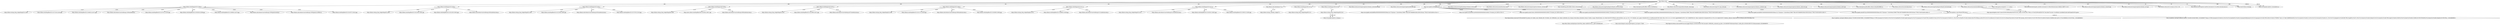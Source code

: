 digraph G {
"https://illinois.edu/blog/pc/6231/1000.js" -> "https://illinois.edu/ga_blog_widget/blog/6231/1000" [label="215:9"];
"https://illinois.edu/blog/pc/6231/404.js" -> "https://illinois.edu/ga_blog_widget/blog/6231/404" [label="236:9"];
"https://illinois.edu/blog/pc/6231/405.js" -> "https://illinois.edu/ga_blog_widget/blog/6231/405" [label="233:9"];
"https://illinois.edu/blog/pc/6367/406.js" -> "https://illinois.edu/ga_blog_widget/blog/6367/406" [label="231:9"];
"https://illinois.edu/blog/pc/6231/407.js" -> "https://illinois.edu/ga_blog_widget/blog/6231/407" [label="233:9"];
"https://illinois.edu/blog/pc/6231/408.js" -> "https://illinois.edu/ga_blog_widget/blog/6231/408" [label="233:9"];
"https://illinois.edu/blog/pc/6231/411.js" -> "https://illinois.edu/ga_blog_widget/blog/6231/411" [label="233:9"];
"https://illinois.edu/blog/pc/6231/412.js" -> "https://illinois.edu/ga_blog_widget/blog/6231/412" [label="234:9"];
"http://illinois.edu/calendar/pc/7/1.js" -> "https://illinois.edu/ga_calendar_widget/7/1" [label="113:9"];
"https://illinois.edu/blog/pc/6051/311.js" -> "https://illinois.edu/ga_blog_widget/blog/6051/311" [label="32:9"];
"https://illinois.edu/blog/pc/6052/310.js" -> "https://illinois.edu/ga_blog_widget/blog/6052/310" [label="27:9"];
"http://cdn.mplxtms.com/s/MasterTMS.min.js" -> "http://login.dotomi.com/ucm/UCMController?cli_promo_id=1&dtm_com=28&dtm_fid=101&dtm_cid=2698&dtm_user_token=null&dtmc_fpc_domain=dtm.illinois.edu&dtm_format=5&dtm_cmagic=fb4ab5&dtmc_loc=http%3A%2F%2Fillinois.edu%2F&dtm_user_ip=192.17.97.40&dtm_user_agent=Mozilla%2F5.0+%28Macintosh%3B+Intel+Mac+OS+X+10_10_5%29+AppleWebKit%2F537.36+%28KHTML%2C+like+Gecko%29+Chrome%2F52.0.2743.116+Safari%2F537.36&dtm_referrer=http%3A%2F%2Fillinois.edu%2F&tcflag=true" [label="14:77750"];
"http://login.dotomi.com/ucm/UCMController?cli_promo_id=1&dtm_com=28&dtm_fid=101&dtm_cid=2698&dtm_user_token=null&dtmc_fpc_domain=dtm.illinois.edu&dtm_format=5&dtm_cmagic=fb4ab5&dtmc_loc=http%3A%2F%2Fillinois.edu%2F&dtm_user_ip=192.17.97.40&dtm_user_agent=Mozilla%2F5.0+%28Macintosh%3B+Intel+Mac+OS+X+10_10_5%29+AppleWebKit%2F537.36+%28KHTML%2C+like+Gecko%29+Chrome%2F52.0.2743.116+Safari%2F537.36&dtm_referrer=http%3A%2F%2Fillinois.edu%2F&tcflag=true" -> "http://dtmc.illinois.edu/fpc/fpcset.html?dtm_token=AQEE02GvR_r1_AED7e4MAQELiwE" [label="23:17"];
"http://login.dotomi.com/ucm/UCMController?cli_promo_id=1&dtm_com=28&dtm_fid=101&dtm_cid=2698&dtm_user_token=null&dtmc_fpc_domain=dtm.illinois.edu&dtm_format=5&dtm_cmagic=fb4ab5&dtmc_loc=http%3A%2F%2Fillinois.edu%2F&dtm_user_ip=192.17.97.40&dtm_user_agent=Mozilla%2F5.0+%28Macintosh%3B+Intel+Mac+OS+X+10_10_5%29+AppleWebKit%2F537.36+%28KHTML%2C+like+Gecko%29+Chrome%2F52.0.2743.116+Safari%2F537.36&dtm_referrer=http%3A%2F%2Fillinois.edu%2F&tcflag=true" -> "http://cache.dtmpub.com/js/ncg6/0/optinrt_0.js?cgver=75289" [label="35:21"];
"http://login.dotomi.com/ucm/UCMController?cli_promo_id=1&dtm_com=28&dtm_fid=101&dtm_cid=2698&dtm_user_token=null&dtmc_fpc_domain=dtm.illinois.edu&dtm_format=5&dtm_cmagic=fb4ab5&dtmc_loc=http%3A%2F%2Fillinois.edu%2F&dtm_user_ip=192.17.97.40&dtm_user_agent=Mozilla%2F5.0+%28Macintosh%3B+Intel+Mac+OS+X+10_10_5%29+AppleWebKit%2F537.36+%28KHTML%2C+like+Gecko%29+Chrome%2F52.0.2743.116+Safari%2F537.36&dtm_referrer=http%3A%2F%2Fillinois.edu%2F&tcflag=true" -> "http://login-ds.dotomi.com/ucm/DMCSuccessLogger?dtmid=419504016930370813&comId=2698&dtm_command_op_date=1502466069978&formActMask=1&dtm_fid=419504016907872554&sessionid=1502466069978" [label="41:21"];
"https://illinois.edu/blog/pc/6231/404.js" -> "https://illinois.edu/blog/files/6231/542199/116581.jpg" [label="421:9"];
"https://illinois.edu/blog/pc/6231/408.js" -> "https://illinois.edu/blog/files/6231/541157/116429.jpg" [label="418:9"];
"https://illinois.edu/blog/pc/6231/407.js" -> "https://illinois.edu/blog/files/6231/541996/116572.jpg" [label="418:9"];
"http://illinois.edu/" -> "https://illinois.edu/blog/pc/6231/411.js" [label="454"];
"https://illinois.edu/blog/pc/6231/411.js" -> "https://illinois.edu/blog/files/6231/540685/116349.jpg" [label="418:9"];
"https://illinois.edu/blog/pc/6231/412.js" -> "https://illinois.edu/webservices/toolbox/pc/412/modernizr.min.js" [label="248:9"];
"http://illinois.edu/" -> "https://illinois.edu/blog/pc/6231/405.js" [label="450"];
"http://illinois.edu/" -> "http://illinois.edu/assets/img/navigation/submenu_international.jpg" [label="336"];
"http://illinois.edu/" -> "http://illinois.edu/assets/img/navigation/mbb-jalen.jpg" [label="392"];
"https://illinois.edu/blog/pc/6231/405.js" -> "https://illinois.edu/blog/files/6231/522358/114803.jpg" [label="418:9"];
"https://illinois.edu/blog/pc/6231/405.js" -> "https://illinois.edu/webservices/toolbox/pc/405/modernizr.min.js" [label="247:9"];
"https://illinois.edu/blog/pc/6231/1000.js" -> "https://illinois.edu/blog/files/6231/537319/116104.jpg" [label="216:9"];
"http://use.typekit.net/bhg8dpt.js" -> "https://use.typekit.net/af/a86f0a/00000000000000003b9aec2e/27/l?primer=7cdcb44be4a7db8877ffa5c0007b8dd865b3bbc383831fe2ea177f62257a9191&fvd=n7&v=3" [label="33:618"];
"http://illinois.edu/" -> "http://illinois.edu/assets/img/branding/wordmark_vertical.png" [label="63"];
"https://illinois.edu/blog/pc/6231/407.js" -> "https://illinois.edu/webservices/toolbox/pc/407/modernizr.min.js" [label="247:9"];
"http://use.typekit.net/bhg8dpt.js" -> "https://use.typekit.net/af/98d52a/000000000000000000016646/27/l?subset_id=2&fvd=n7&v=3" [label="33:618"];
"http://illinois.edu/" -> "http://illinois.edu/assets/js/min/functions-min.js" [label="836"];
"https://illinois.edu/blog/pc/6231/1000.js" -> "https://illinois.edu/blog/files/6231/540825/116373.jpg" [label="216:9"];
"https://illinois.edu/blog/pc/6367/406.js" -> "https://news.illinois.edu/blog/files/6367/542562/116617.jpg" [label="416:9"];
"http://illinois.edu/" -> "http://illinois.edu/assets/img/navigation/submenu_outreach.jpg" [label="307"];
"https://illinois.edu/blog/pc/6231/1000.js" -> "https://illinois.edu/webservices/toolbox/pc/1000/modernizr.js" [label="216:9"];
"https://illinois.edu/blog/pc/6231/408.js" -> "https://illinois.edu/webservices/toolbox/pc/408/modernizr.min.js" [label="247:9"];
"https://illinois.edu/blog/pc/6231/1000.js" -> "https://illinois.edu/blog/files/6231/537911/116193.jpg" [label="216:9"];
"http://illinois.edu/" -> "http://illinois.edu/calendar/pc/7/1.js" [label="553"];
"https://illinois.edu/blog/pc/6231/408.js" -> "https://illinois.edu/blog/files/6231/542600/116626.jpg" [label="418:9"];
"http://use.typekit.net/bhg8dpt.js" -> "https://use.typekit.net/af/23d4c1/000000000000000000016649/27/l?subset_id=2&fvd=i5&v=3" [label="33:618"];
"https://illinois.edu/blog/pc/6367/406.js" -> "https://illinois.edu/webservices/toolbox/pc/406/modernizr.min.js" [label="245:9"];
"http://use.typekit.net/bhg8dpt.js" -> "https://use.typekit.net/af/0be8fa/000000000000000000016648/27/l?subset_id=2&fvd=n5&v=3" [label="33:618"];
"https://illinois.edu/blog/pc/6231/405.js" -> "https://illinois.edu/blog/files/6231/527470/115310.jpg" [label="418:9"];
"https://illinois.edu/blog/pc/6231/1000.js" -> "https://illinois.edu/blog/files/6231/538328/116296.jpg" [label="216:9"];
"https://illinois.edu/blog/pc/6231/411.js" -> "https://illinois.edu/webservices/toolbox/pc/411/modernizr.min.js" [label="247:9"];
"https://illinois.edu/blog/pc/6231/412.js" -> "https://illinois.edu/blog/files/6231/542561/116623.jpg" [label="419:9"];
"http://illinois.edu/" -> "https://marketing.publicaffairs.illinois.edu/include.js" [label="872"];
"http://illinois.edu/" -> "http://illinois.edu/assets/img/branding/wordmark_vertical_alt.png" [label="780"];
"http://illinois.edu/" -> "https://emergency.publicaffairs.illinois.edu/illinois.js" [label="871"];
"https://illinois.edu/blog/pc/6231/404.js" -> "https://illinois.edu/blog/files/6231/541420/116453.jpg" [label="421:9"];
"http://illinois.edu/" -> "https://illinois.edu/blog/pc/6367/406.js" [label="451"];
"https://illinois.edu/blog/pc/6231/1000.js" -> "https://illinois.edu/blog/files/6231/538093/116274.jpg" [label="216:9"];
"http://illinois.edu/" -> "http://illinois.edu/assets/img/audience/header_alumni.jpg" [label="655"];
"http://illinois.edu/" -> "http://illinois.edu/assets/img/il150_logo_dark.png" [label="50"];
"http://illinois.edu/" -> "http://illinois.edu/assets/img/navigation/submenu_academics.jpg" [label="232"];
"http://illinois.edu/" -> "http://illinois.edu/assets/img/navigation/submenu_admission.jpg" [label="185"];
"http://illinois.edu/" -> "https://illinois.edu/blog/pc/6231/408.js" [label="453"];
"http://illinois.edu/" -> "https://illinois.edu/blog/pc/6231/404.js" [label="449"];
"http://use.typekit.net/bhg8dpt.js" -> "https://use.typekit.net/af/29be32/00000000000000003b9aec36/27/l?primer=7cdcb44be4a7db8877ffa5c0007b8dd865b3bbc383831fe2ea177f62257a9191&fvd=n4&v=3" [label="33:618"];
"https://illinois.edu/blog/pc/6231/412.js" -> "https://illinois.edu/blog/files/6231/538321/116292.jpg" [label="419:9"];
"http://illinois.edu/" -> "https://illinois.edu/blog/pc/6052/310.js" [label="655"];
"http://illinois.edu/" -> "https://illinois.edu/blog/pc/6231/407.js" [label="452"];
"http://illinois.edu/" -> "https://illinois.edu/blog/pc/6051/311.js" [label="621"];
"https://illinois.edu/blog/pc/6231/1000.js" -> "https://illinois.edu/webservices/toolbox/pc/1000/jquery.easing.js" [label="216:9"];
"http://illinois.edu/" -> "https://illinois.edu/blog/pc/6231/412.js" [label="458"];
"http://illinois.edu/" -> "http://illinois.edu/assets/img/navigation/submenu_about.jpg" [label="153"];
"http://use.typekit.net/bhg8dpt.js" -> "https://use.typekit.net/af/bf5679/00000000000000003b9aec32/27/l?primer=7cdcb44be4a7db8877ffa5c0007b8dd865b3bbc383831fe2ea177f62257a9191&fvd=n3&v=3" [label="33:618"];
"http://illinois.edu/" -> "https://emergency.publicaffairs.illinois.edu/publicAffairs.js" [label="440"];
"https://illinois.edu/blog/pc/6231/404.js" -> "https://illinois.edu/webservices/toolbox/pc/404/modernizr.min.js" [label="250:9"];
"http://illinois.edu/" -> "http://illinois.edu/assets/js/min/ilga-min.js" [label="865"];
"http://illinois.edu/" -> "http://illinois.edu/assets/img/branding/wordmark_horizontal.png" [label="64"];
"http://use.typekit.net/bhg8dpt.js" -> "https://use.typekit.net/af/87b2a2/00000000000000003b9aec38/27/l?primer=7cdcb44be4a7db8877ffa5c0007b8dd865b3bbc383831fe2ea177f62257a9191&fvd=n6&v=3" [label="33:618"];
"http://illinois.edu/" -> "http://illinois.edu/assets/js/min/instafeed-min.js" [label="837"];
"http://illinois.edu/" -> "https://code.jquery.com/jquery-1.11.1.min.js" [label="33"];
"http://cdn.mplxtms.com/s/MasterTMS.min.js" -> "http://t.mplxtms.com/tags?callback=jQuery17201695191656478856_1502466069769&rpc=%7B%22jsonrpc%22%3A%222.0%22%2C%22method%22%3A%22getContainer%22%2C%22params%22%3A%7B%22siteId%22%3A1162%2C%22version%22%3A%223.1.0%22%2C%22href%22%3A%22http%3A%2F%2Fillinois.edu%2F%22%2C%22referrer%22%3A%22%22%2C%22MasterTmsUdo%22%3A%7B%22promo_id%22%3A%221%22%7D%7D%2C%22id%22%3A%2233d5fd1e-fa3c-ee55-2170-e32398363121%22%7D&_=1502466069813" [label="14:95113"];
"https://illinois.edu/blog/pc/6231/1000.js" -> "https://illinois.edu/webservices/toolbox/pc/1000/jquery.scrollface.js" [label="216:9"];
"http://illinois.edu/" -> "https://illinois.edu/blog/pc/6231/1000.js" [label="436"];
"https://illinois.edu/blog/pc/6231/1000.js" -> "https://illinois.edu/blog/files/6231/541057/116414.jpg" [label="216:9"];
"http://illinois.edu/" -> "http://maxcdn.bootstrapcdn.com/font-awesome/4.6.3/fonts/fontawesome-webfont.woff2?v=4.6.3" [label="436"];
"http://illinois.edu/" -> "http://illinois.edu/assets/img/navigation/submenu_research.jpg" [label="274"];
"http://cdn.mplxtms.com/s/MasterTMS.min.js" -> "http://n.mplxtms.com/tags?callback=jQuery17201695191656478856_1502466069770&rpc=%7B%22jsonrpc%22%3A%222.0%22%2C%22method%22%3A%22containerNotification%22%2C%22params%22%3A%7B%22id%22%3A%227f50f950-7eab-11e7-9e82-848f6983eb5d%22%2C%22meta%22%3A%221162%22%2C%22version%22%3A%223.1.0%22%2C%22plugIns%22%3A%5B%7B%22tagId%22%3A7119%2C%22status%22%3A%22done%22%2C%22meta%22%3A%7B%22pg%22%3A%223583%22%2C%22env%22%3A%221566%22%7D%7D%5D%2C%22status%22%3A%22done%22%7D%7D&_=1502466069912" [label="14:95113"];
"http://illinois.edu/" -> "http://illinois.edu/assets/img/navigation/submenu_arts.jpg" [label="367"];
"http://illinois.edu/" -> "http://illinois.edu/assets/css/main.css?rn=2-28" [label="16"];
"http://illinois.edu/" -> "http://maxcdn.bootstrapcdn.com/font-awesome/4.6.3/css/font-awesome.min.css" [label="19"];
"http://illinois.edu/" -> "http://use.typekit.net/bhg8dpt.js" [label="26:491"];
"https://illinois.edu/ga_blog_widget/blog/6052/310" -> "https://ssl.google-analytics.com/ga.js" [label="12:69"];
"http://illinois.edu/" -> "https://enroll.illinois.edu/ping" [label="868"];
"https://marketing.publicaffairs.illinois.edu/include.js" -> "http://cdn.mplxtms.com/s/MasterTMS.min.js" [label="5:326"];
"http://illinois.edu/" -> "http://www.google-analytics.com/analytics.js" [label="860:64"];
"http://illinois.edu/assets/js/min/instafeed-min.js" -> "https://api.instagram.com/v1/users/281062396/media/recent?access_token=281062396.3786e1e.c5324d32d0044df2b97d4716eccbbe07&count=1&callback=instafeedCachec2ab55eaed16187e.parse" [label="1:1079"];
"http://illinois.edu/" -> "http://illinois.edu/assets/css/main.css?rn=2-28" [label="16"];
"http://illinois.edu/" -> "http://maxcdn.bootstrapcdn.com/font-awesome/4.6.3/css/font-awesome.min.css" [label="19"];
"http://illinois.edu/" -> "http://use.typekit.net/bhg8dpt.js" [label="26:491"];
"https://illinois.edu/ga_blog_widget/blog/6052/310" -> "https://ssl.google-analytics.com/ga.js" [label="12:69"];
"http://illinois.edu/" -> "https://enroll.illinois.edu/ping" [label="868"];
"https://marketing.publicaffairs.illinois.edu/include.js" -> "http://cdn.mplxtms.com/s/MasterTMS.min.js" [label="5:326"];
"http://illinois.edu/" -> "http://www.google-analytics.com/analytics.js" [label="860:64"];
"http://illinois.edu/assets/js/min/instafeed-min.js" -> "https://api.instagram.com/v1/users/281062396/media/recent?access_token=281062396.3786e1e.c5324d32d0044df2b97d4716eccbbe07&count=1&callback=instafeedCachec2ab55eaed16187e.parse" [label="1:1079"];
}
